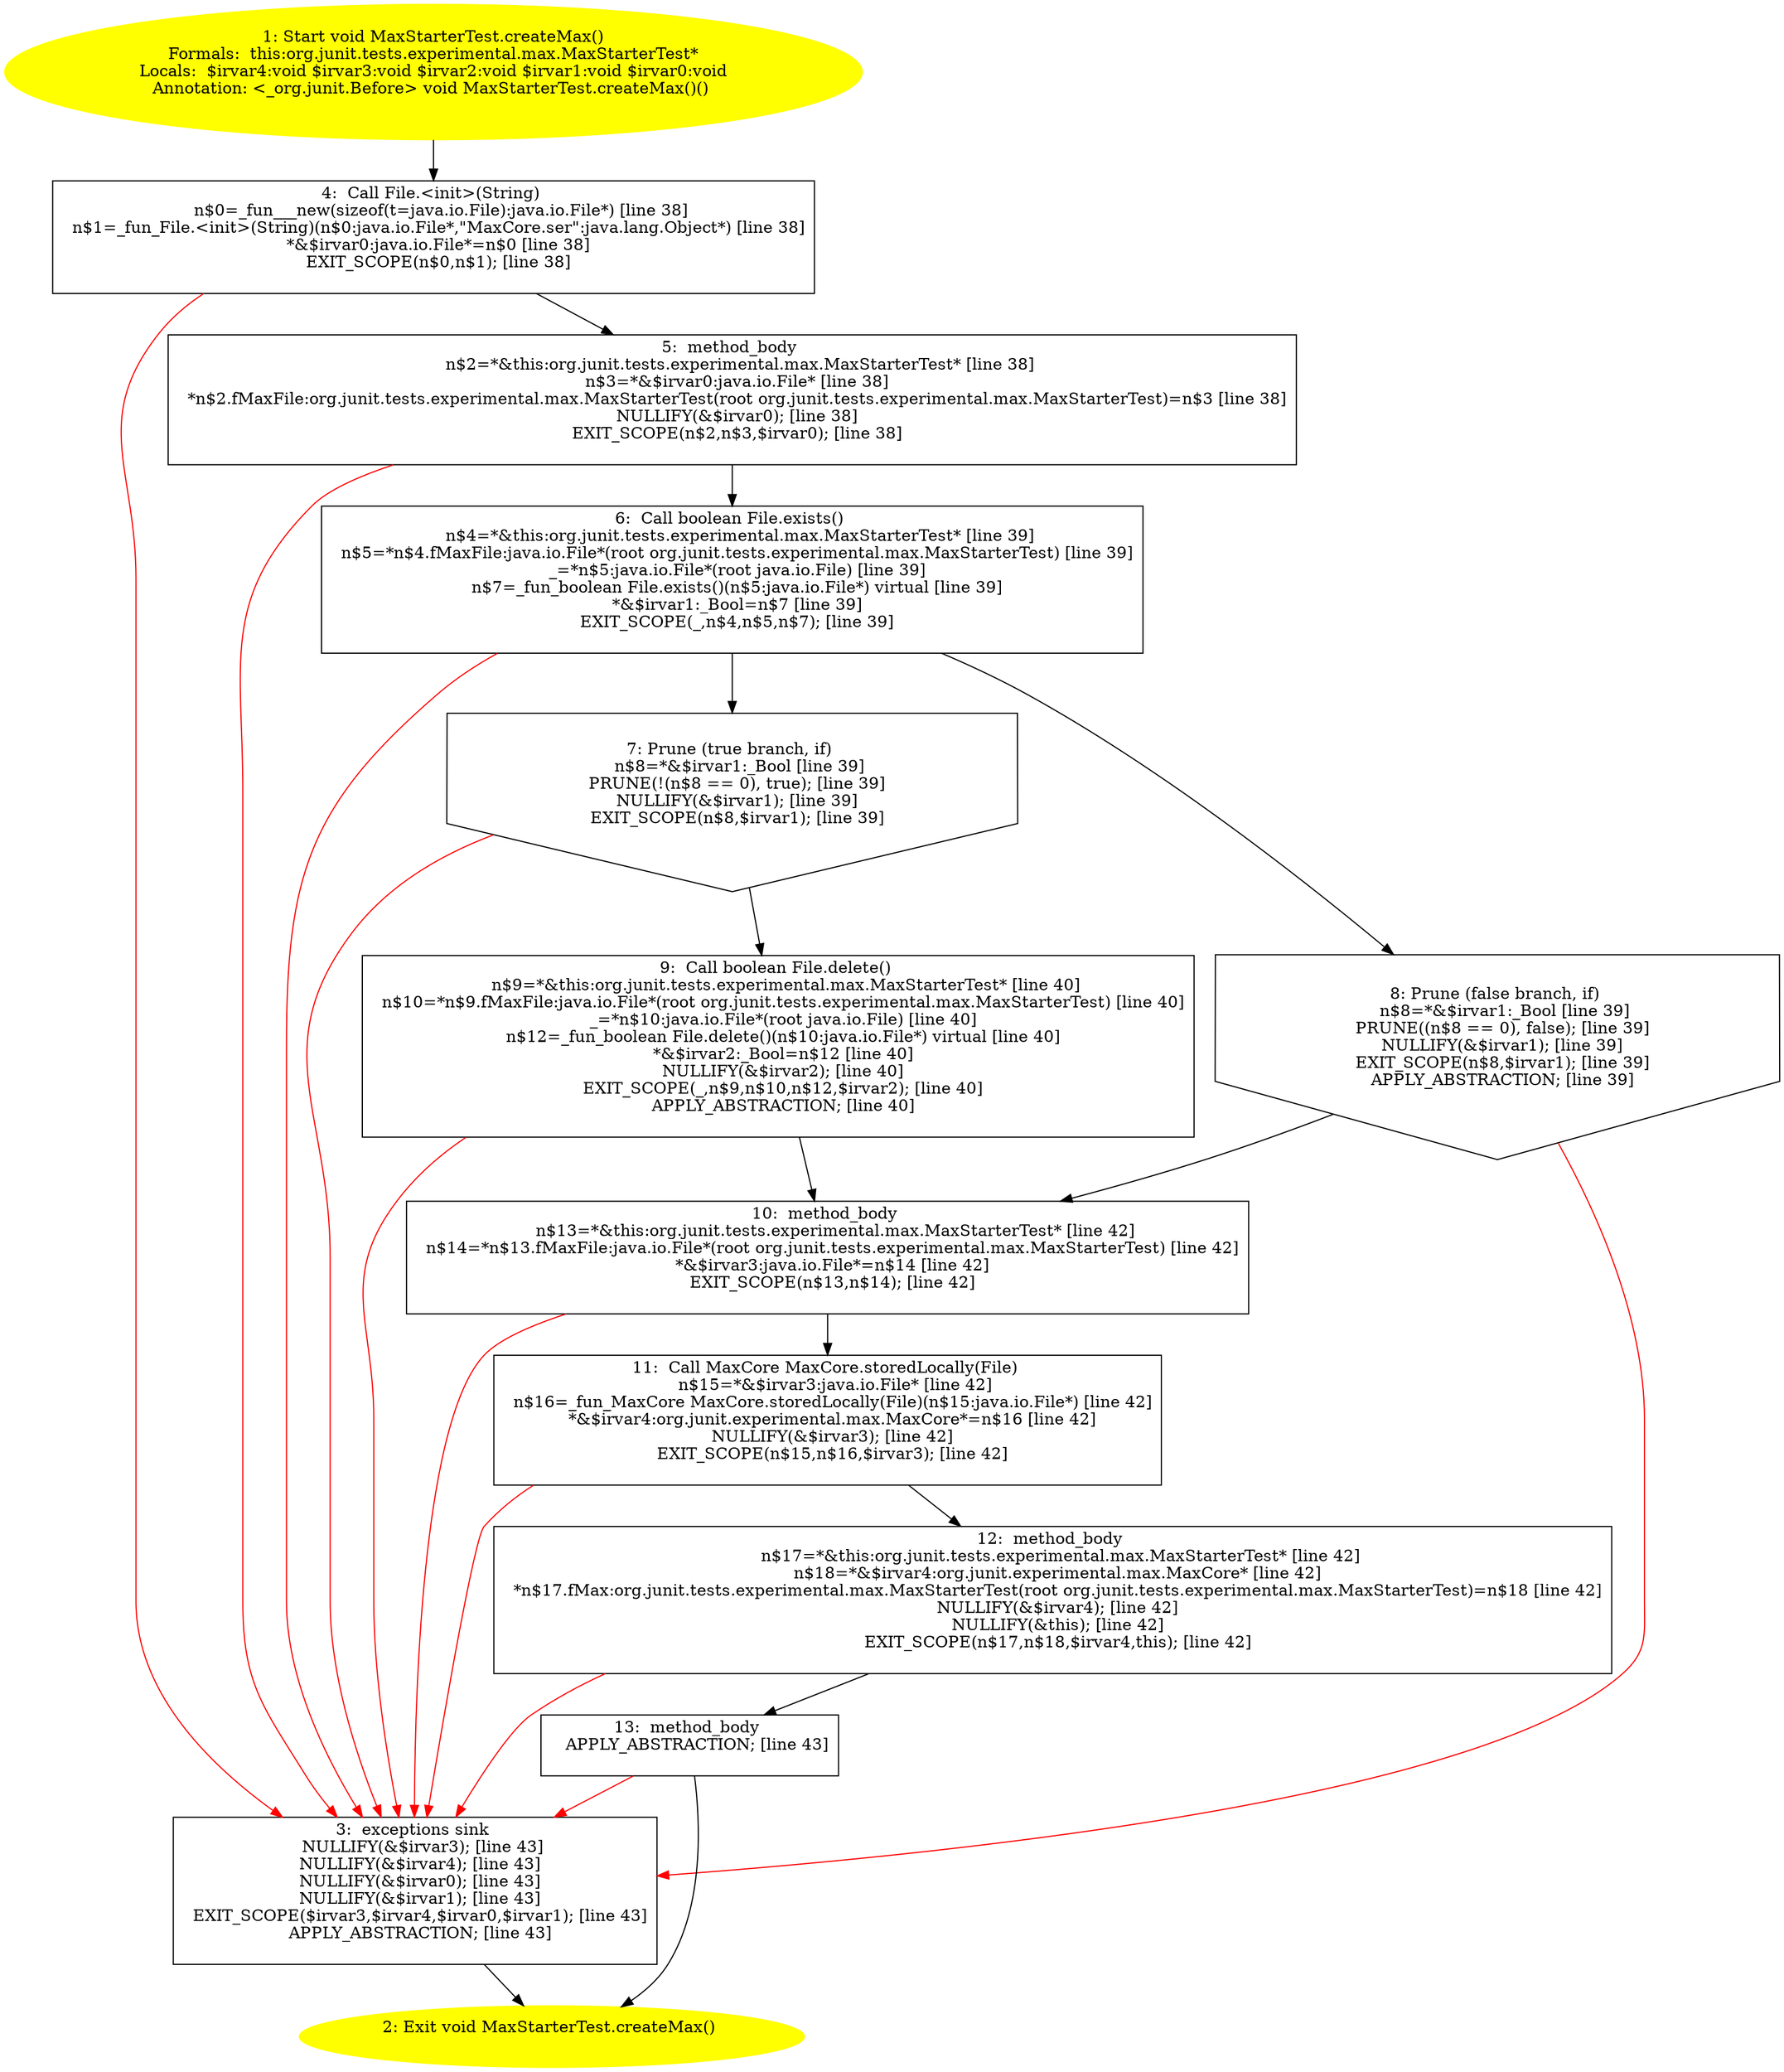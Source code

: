 /* @generated */
digraph cfg {
"org.junit.tests.experimental.max.MaxStarterTest.createMax():void.51525527cb12df6164fc8af95c20629f_1" [label="1: Start void MaxStarterTest.createMax()\nFormals:  this:org.junit.tests.experimental.max.MaxStarterTest*\nLocals:  $irvar4:void $irvar3:void $irvar2:void $irvar1:void $irvar0:void\nAnnotation: <_org.junit.Before> void MaxStarterTest.createMax()() \n  " color=yellow style=filled]
	

	 "org.junit.tests.experimental.max.MaxStarterTest.createMax():void.51525527cb12df6164fc8af95c20629f_1" -> "org.junit.tests.experimental.max.MaxStarterTest.createMax():void.51525527cb12df6164fc8af95c20629f_4" ;
"org.junit.tests.experimental.max.MaxStarterTest.createMax():void.51525527cb12df6164fc8af95c20629f_2" [label="2: Exit void MaxStarterTest.createMax() \n  " color=yellow style=filled]
	

"org.junit.tests.experimental.max.MaxStarterTest.createMax():void.51525527cb12df6164fc8af95c20629f_3" [label="3:  exceptions sink \n   NULLIFY(&$irvar3); [line 43]\n  NULLIFY(&$irvar4); [line 43]\n  NULLIFY(&$irvar0); [line 43]\n  NULLIFY(&$irvar1); [line 43]\n  EXIT_SCOPE($irvar3,$irvar4,$irvar0,$irvar1); [line 43]\n  APPLY_ABSTRACTION; [line 43]\n " shape="box"]
	

	 "org.junit.tests.experimental.max.MaxStarterTest.createMax():void.51525527cb12df6164fc8af95c20629f_3" -> "org.junit.tests.experimental.max.MaxStarterTest.createMax():void.51525527cb12df6164fc8af95c20629f_2" ;
"org.junit.tests.experimental.max.MaxStarterTest.createMax():void.51525527cb12df6164fc8af95c20629f_4" [label="4:  Call File.<init>(String) \n   n$0=_fun___new(sizeof(t=java.io.File):java.io.File*) [line 38]\n  n$1=_fun_File.<init>(String)(n$0:java.io.File*,\"MaxCore.ser\":java.lang.Object*) [line 38]\n  *&$irvar0:java.io.File*=n$0 [line 38]\n  EXIT_SCOPE(n$0,n$1); [line 38]\n " shape="box"]
	

	 "org.junit.tests.experimental.max.MaxStarterTest.createMax():void.51525527cb12df6164fc8af95c20629f_4" -> "org.junit.tests.experimental.max.MaxStarterTest.createMax():void.51525527cb12df6164fc8af95c20629f_5" ;
	 "org.junit.tests.experimental.max.MaxStarterTest.createMax():void.51525527cb12df6164fc8af95c20629f_4" -> "org.junit.tests.experimental.max.MaxStarterTest.createMax():void.51525527cb12df6164fc8af95c20629f_3" [color="red" ];
"org.junit.tests.experimental.max.MaxStarterTest.createMax():void.51525527cb12df6164fc8af95c20629f_5" [label="5:  method_body \n   n$2=*&this:org.junit.tests.experimental.max.MaxStarterTest* [line 38]\n  n$3=*&$irvar0:java.io.File* [line 38]\n  *n$2.fMaxFile:org.junit.tests.experimental.max.MaxStarterTest(root org.junit.tests.experimental.max.MaxStarterTest)=n$3 [line 38]\n  NULLIFY(&$irvar0); [line 38]\n  EXIT_SCOPE(n$2,n$3,$irvar0); [line 38]\n " shape="box"]
	

	 "org.junit.tests.experimental.max.MaxStarterTest.createMax():void.51525527cb12df6164fc8af95c20629f_5" -> "org.junit.tests.experimental.max.MaxStarterTest.createMax():void.51525527cb12df6164fc8af95c20629f_6" ;
	 "org.junit.tests.experimental.max.MaxStarterTest.createMax():void.51525527cb12df6164fc8af95c20629f_5" -> "org.junit.tests.experimental.max.MaxStarterTest.createMax():void.51525527cb12df6164fc8af95c20629f_3" [color="red" ];
"org.junit.tests.experimental.max.MaxStarterTest.createMax():void.51525527cb12df6164fc8af95c20629f_6" [label="6:  Call boolean File.exists() \n   n$4=*&this:org.junit.tests.experimental.max.MaxStarterTest* [line 39]\n  n$5=*n$4.fMaxFile:java.io.File*(root org.junit.tests.experimental.max.MaxStarterTest) [line 39]\n  _=*n$5:java.io.File*(root java.io.File) [line 39]\n  n$7=_fun_boolean File.exists()(n$5:java.io.File*) virtual [line 39]\n  *&$irvar1:_Bool=n$7 [line 39]\n  EXIT_SCOPE(_,n$4,n$5,n$7); [line 39]\n " shape="box"]
	

	 "org.junit.tests.experimental.max.MaxStarterTest.createMax():void.51525527cb12df6164fc8af95c20629f_6" -> "org.junit.tests.experimental.max.MaxStarterTest.createMax():void.51525527cb12df6164fc8af95c20629f_7" ;
	 "org.junit.tests.experimental.max.MaxStarterTest.createMax():void.51525527cb12df6164fc8af95c20629f_6" -> "org.junit.tests.experimental.max.MaxStarterTest.createMax():void.51525527cb12df6164fc8af95c20629f_8" ;
	 "org.junit.tests.experimental.max.MaxStarterTest.createMax():void.51525527cb12df6164fc8af95c20629f_6" -> "org.junit.tests.experimental.max.MaxStarterTest.createMax():void.51525527cb12df6164fc8af95c20629f_3" [color="red" ];
"org.junit.tests.experimental.max.MaxStarterTest.createMax():void.51525527cb12df6164fc8af95c20629f_7" [label="7: Prune (true branch, if) \n   n$8=*&$irvar1:_Bool [line 39]\n  PRUNE(!(n$8 == 0), true); [line 39]\n  NULLIFY(&$irvar1); [line 39]\n  EXIT_SCOPE(n$8,$irvar1); [line 39]\n " shape="invhouse"]
	

	 "org.junit.tests.experimental.max.MaxStarterTest.createMax():void.51525527cb12df6164fc8af95c20629f_7" -> "org.junit.tests.experimental.max.MaxStarterTest.createMax():void.51525527cb12df6164fc8af95c20629f_9" ;
	 "org.junit.tests.experimental.max.MaxStarterTest.createMax():void.51525527cb12df6164fc8af95c20629f_7" -> "org.junit.tests.experimental.max.MaxStarterTest.createMax():void.51525527cb12df6164fc8af95c20629f_3" [color="red" ];
"org.junit.tests.experimental.max.MaxStarterTest.createMax():void.51525527cb12df6164fc8af95c20629f_8" [label="8: Prune (false branch, if) \n   n$8=*&$irvar1:_Bool [line 39]\n  PRUNE((n$8 == 0), false); [line 39]\n  NULLIFY(&$irvar1); [line 39]\n  EXIT_SCOPE(n$8,$irvar1); [line 39]\n  APPLY_ABSTRACTION; [line 39]\n " shape="invhouse"]
	

	 "org.junit.tests.experimental.max.MaxStarterTest.createMax():void.51525527cb12df6164fc8af95c20629f_8" -> "org.junit.tests.experimental.max.MaxStarterTest.createMax():void.51525527cb12df6164fc8af95c20629f_10" ;
	 "org.junit.tests.experimental.max.MaxStarterTest.createMax():void.51525527cb12df6164fc8af95c20629f_8" -> "org.junit.tests.experimental.max.MaxStarterTest.createMax():void.51525527cb12df6164fc8af95c20629f_3" [color="red" ];
"org.junit.tests.experimental.max.MaxStarterTest.createMax():void.51525527cb12df6164fc8af95c20629f_9" [label="9:  Call boolean File.delete() \n   n$9=*&this:org.junit.tests.experimental.max.MaxStarterTest* [line 40]\n  n$10=*n$9.fMaxFile:java.io.File*(root org.junit.tests.experimental.max.MaxStarterTest) [line 40]\n  _=*n$10:java.io.File*(root java.io.File) [line 40]\n  n$12=_fun_boolean File.delete()(n$10:java.io.File*) virtual [line 40]\n  *&$irvar2:_Bool=n$12 [line 40]\n  NULLIFY(&$irvar2); [line 40]\n  EXIT_SCOPE(_,n$9,n$10,n$12,$irvar2); [line 40]\n  APPLY_ABSTRACTION; [line 40]\n " shape="box"]
	

	 "org.junit.tests.experimental.max.MaxStarterTest.createMax():void.51525527cb12df6164fc8af95c20629f_9" -> "org.junit.tests.experimental.max.MaxStarterTest.createMax():void.51525527cb12df6164fc8af95c20629f_10" ;
	 "org.junit.tests.experimental.max.MaxStarterTest.createMax():void.51525527cb12df6164fc8af95c20629f_9" -> "org.junit.tests.experimental.max.MaxStarterTest.createMax():void.51525527cb12df6164fc8af95c20629f_3" [color="red" ];
"org.junit.tests.experimental.max.MaxStarterTest.createMax():void.51525527cb12df6164fc8af95c20629f_10" [label="10:  method_body \n   n$13=*&this:org.junit.tests.experimental.max.MaxStarterTest* [line 42]\n  n$14=*n$13.fMaxFile:java.io.File*(root org.junit.tests.experimental.max.MaxStarterTest) [line 42]\n  *&$irvar3:java.io.File*=n$14 [line 42]\n  EXIT_SCOPE(n$13,n$14); [line 42]\n " shape="box"]
	

	 "org.junit.tests.experimental.max.MaxStarterTest.createMax():void.51525527cb12df6164fc8af95c20629f_10" -> "org.junit.tests.experimental.max.MaxStarterTest.createMax():void.51525527cb12df6164fc8af95c20629f_11" ;
	 "org.junit.tests.experimental.max.MaxStarterTest.createMax():void.51525527cb12df6164fc8af95c20629f_10" -> "org.junit.tests.experimental.max.MaxStarterTest.createMax():void.51525527cb12df6164fc8af95c20629f_3" [color="red" ];
"org.junit.tests.experimental.max.MaxStarterTest.createMax():void.51525527cb12df6164fc8af95c20629f_11" [label="11:  Call MaxCore MaxCore.storedLocally(File) \n   n$15=*&$irvar3:java.io.File* [line 42]\n  n$16=_fun_MaxCore MaxCore.storedLocally(File)(n$15:java.io.File*) [line 42]\n  *&$irvar4:org.junit.experimental.max.MaxCore*=n$16 [line 42]\n  NULLIFY(&$irvar3); [line 42]\n  EXIT_SCOPE(n$15,n$16,$irvar3); [line 42]\n " shape="box"]
	

	 "org.junit.tests.experimental.max.MaxStarterTest.createMax():void.51525527cb12df6164fc8af95c20629f_11" -> "org.junit.tests.experimental.max.MaxStarterTest.createMax():void.51525527cb12df6164fc8af95c20629f_12" ;
	 "org.junit.tests.experimental.max.MaxStarterTest.createMax():void.51525527cb12df6164fc8af95c20629f_11" -> "org.junit.tests.experimental.max.MaxStarterTest.createMax():void.51525527cb12df6164fc8af95c20629f_3" [color="red" ];
"org.junit.tests.experimental.max.MaxStarterTest.createMax():void.51525527cb12df6164fc8af95c20629f_12" [label="12:  method_body \n   n$17=*&this:org.junit.tests.experimental.max.MaxStarterTest* [line 42]\n  n$18=*&$irvar4:org.junit.experimental.max.MaxCore* [line 42]\n  *n$17.fMax:org.junit.tests.experimental.max.MaxStarterTest(root org.junit.tests.experimental.max.MaxStarterTest)=n$18 [line 42]\n  NULLIFY(&$irvar4); [line 42]\n  NULLIFY(&this); [line 42]\n  EXIT_SCOPE(n$17,n$18,$irvar4,this); [line 42]\n " shape="box"]
	

	 "org.junit.tests.experimental.max.MaxStarterTest.createMax():void.51525527cb12df6164fc8af95c20629f_12" -> "org.junit.tests.experimental.max.MaxStarterTest.createMax():void.51525527cb12df6164fc8af95c20629f_13" ;
	 "org.junit.tests.experimental.max.MaxStarterTest.createMax():void.51525527cb12df6164fc8af95c20629f_12" -> "org.junit.tests.experimental.max.MaxStarterTest.createMax():void.51525527cb12df6164fc8af95c20629f_3" [color="red" ];
"org.junit.tests.experimental.max.MaxStarterTest.createMax():void.51525527cb12df6164fc8af95c20629f_13" [label="13:  method_body \n   APPLY_ABSTRACTION; [line 43]\n " shape="box"]
	

	 "org.junit.tests.experimental.max.MaxStarterTest.createMax():void.51525527cb12df6164fc8af95c20629f_13" -> "org.junit.tests.experimental.max.MaxStarterTest.createMax():void.51525527cb12df6164fc8af95c20629f_2" ;
	 "org.junit.tests.experimental.max.MaxStarterTest.createMax():void.51525527cb12df6164fc8af95c20629f_13" -> "org.junit.tests.experimental.max.MaxStarterTest.createMax():void.51525527cb12df6164fc8af95c20629f_3" [color="red" ];
}
